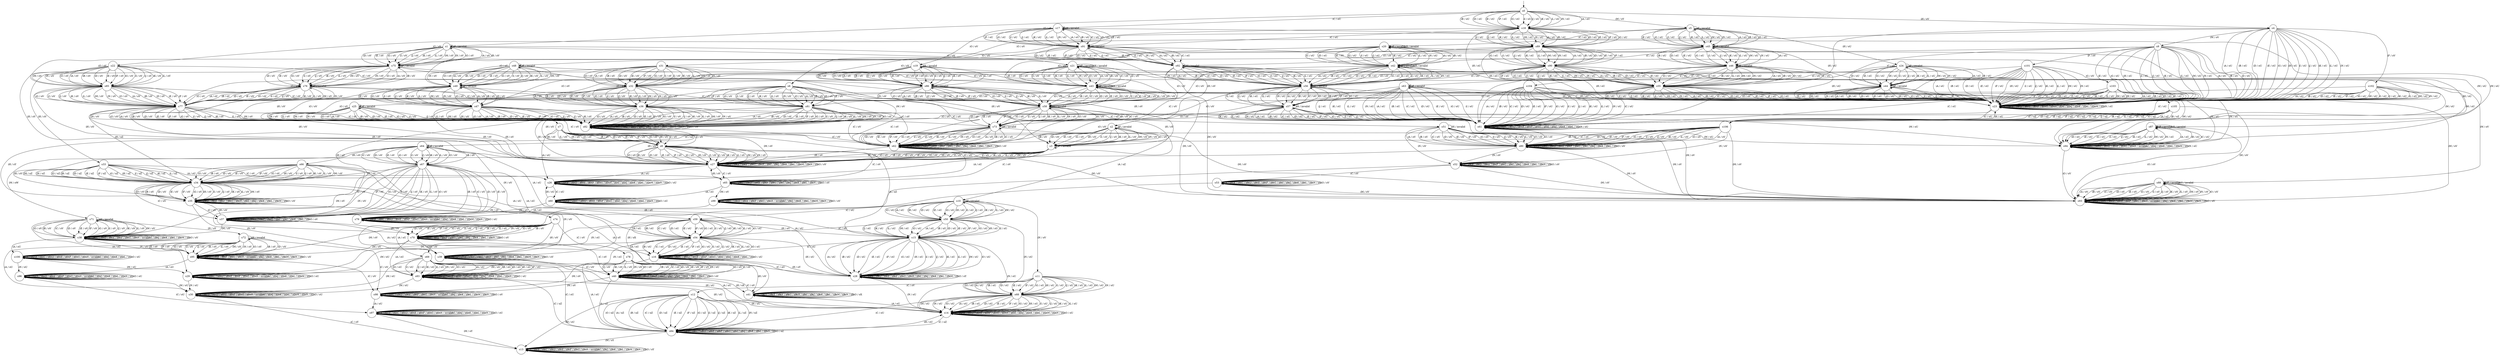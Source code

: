 digraph g {

	s0 [shape="circle" label="s0"];
	s1 [shape="circle" label="s1"];
	s2 [shape="circle" label="s2"];
	s3 [shape="circle" label="s3"];
	s4 [shape="circle" label="s4"];
	s5 [shape="circle" label="s5"];
	s6 [shape="circle" label="s6"];
	s7 [shape="circle" label="s7"];
	s8 [shape="circle" label="s8"];
	s9 [shape="circle" label="s9"];
	s10 [shape="circle" label="s10"];
	s11 [shape="circle" label="s11"];
	s12 [shape="circle" label="s12"];
	s13 [shape="circle" label="s13"];
	s14 [shape="circle" label="s14"];
	s15 [shape="circle" label="s15"];
	s16 [shape="circle" label="s16"];
	s17 [shape="circle" label="s17"];
	s18 [shape="circle" label="s18"];
	s19 [shape="circle" label="s19"];
	s20 [shape="circle" label="s20"];
	s21 [shape="circle" label="s21"];
	s22 [shape="circle" label="s22"];
	s23 [shape="circle" label="s23"];
	s24 [shape="circle" label="s24"];
	s25 [shape="circle" label="s25"];
	s26 [shape="circle" label="s26"];
	s27 [shape="circle" label="s27"];
	s28 [shape="circle" label="s28"];
	s29 [shape="circle" label="s29"];
	s30 [shape="circle" label="s30"];
	s31 [shape="circle" label="s31"];
	s32 [shape="circle" label="s32"];
	s33 [shape="circle" label="s33"];
	s34 [shape="circle" label="s34"];
	s35 [shape="circle" label="s35"];
	s36 [shape="circle" label="s36"];
	s37 [shape="circle" label="s37"];
	s38 [shape="circle" label="s38"];
	s39 [shape="circle" label="s39"];
	s40 [shape="circle" label="s40"];
	s41 [shape="circle" label="s41"];
	s42 [shape="circle" label="s42"];
	s43 [shape="circle" label="s43"];
	s44 [shape="circle" label="s44"];
	s45 [shape="circle" label="s45"];
	s46 [shape="circle" label="s46"];
	s47 [shape="circle" label="s47"];
	s48 [shape="circle" label="s48"];
	s49 [shape="circle" label="s49"];
	s50 [shape="circle" label="s50"];
	s51 [shape="circle" label="s51"];
	s52 [shape="circle" label="s52"];
	s53 [shape="circle" label="s53"];
	s54 [shape="circle" label="s54"];
	s55 [shape="circle" label="s55"];
	s56 [shape="circle" label="s56"];
	s57 [shape="circle" label="s57"];
	s58 [shape="circle" label="s58"];
	s59 [shape="circle" label="s59"];
	s60 [shape="circle" label="s60"];
	s61 [shape="circle" label="s61"];
	s62 [shape="circle" label="s62"];
	s63 [shape="circle" label="s63"];
	s64 [shape="circle" label="s64"];
	s65 [shape="circle" label="s65"];
	s66 [shape="circle" label="s66"];
	s67 [shape="circle" label="s67"];
	s68 [shape="circle" label="s68"];
	s69 [shape="circle" label="s69"];
	s70 [shape="circle" label="s70"];
	s71 [shape="circle" label="s71"];
	s72 [shape="circle" label="s72"];
	s73 [shape="circle" label="s73"];
	s74 [shape="circle" label="s74"];
	s75 [shape="circle" label="s75"];
	s76 [shape="circle" label="s76"];
	s77 [shape="circle" label="s77"];
	s78 [shape="circle" label="s78"];
	s79 [shape="circle" label="s79"];
	s80 [shape="circle" label="s80"];
	s81 [shape="circle" label="s81"];
	s82 [shape="circle" label="s82"];
	s83 [shape="circle" label="s83"];
	s84 [shape="circle" label="s84"];
	s85 [shape="circle" label="s85"];
	s86 [shape="circle" label="s86"];
	s87 [shape="circle" label="s87"];
	s88 [shape="circle" label="s88"];
	s89 [shape="circle" label="s89"];
	s90 [shape="circle" label="s90"];
	s91 [shape="circle" label="s91"];
	s92 [shape="circle" label="s92"];
	s93 [shape="circle" label="s93"];
	s94 [shape="circle" label="s94"];
	s95 [shape="circle" label="s95"];
	s96 [shape="circle" label="s96"];
	s97 [shape="circle" label="s97"];
	s98 [shape="circle" label="s98"];
	s99 [shape="circle" label="s99"];
	s100 [shape="circle" label="s100"];
	s101 [shape="circle" label="s101"];
	s102 [shape="circle" label="s102"];
	s103 [shape="circle" label="s103"];
	s104 [shape="circle" label="s104"];
	s105 [shape="circle" label="s105"];
	s106 [shape="circle" label="s106"];
	s0 -> s18 [label="iA / oU"];
	s0 -> s18 [label="iB / oU"];
	s0 -> s17 [label="iC / oU"];
	s0 -> s18 [label="iD / oU"];
	s0 -> s18 [label="iE / oU"];
	s0 -> s18 [label="iF / oU"];
	s0 -> s18 [label="iG / oU"];
	s0 -> s4 [label="iH / oV"];
	s0 -> s18 [label="iI / oU"];
	s0 -> s18 [label="iJ / oU"];
	s0 -> s18 [label="iK / oU"];
	s0 -> s18 [label="iL / oU"];
	s0 -> s5 [label="iM / oY"];
	s0 -> s18 [label="iN / oU"];
	s0 -> s1 [label="iO / oY"];
	s1 -> s75 [label="iA / oV"];
	s1 -> s75 [label="iB / oV"];
	s1 -> s21 [label="iC / oV"];
	s1 -> s75 [label="iD / oV"];
	s1 -> s75 [label="iE / oV"];
	s1 -> s1 [label="iF / invalid"];
	s1 -> s75 [label="iG / oV"];
	s1 -> s2 [label="iH / oV"];
	s1 -> s75 [label="iI / oV"];
	s1 -> s75 [label="iJ / oV"];
	s1 -> s75 [label="iK / oV"];
	s1 -> s75 [label="iL / oV"];
	s1 -> s75 [label="iM / oV"];
	s1 -> s75 [label="iN / oV"];
	s1 -> s75 [label="iO / oV"];
	s2 -> s10 [label="iA / oZ"];
	s2 -> s3 [label="iB / oV"];
	s2 -> s64 [label="iC / oZ"];
	s2 -> s3 [label="iD / oV"];
	s2 -> s3 [label="iE / oV"];
	s2 -> s2 [label="iF / invalid"];
	s2 -> s3 [label="iG / oV"];
	s2 -> s3 [label="iH / oV"];
	s2 -> s3 [label="iI / oV"];
	s2 -> s3 [label="iJ / oV"];
	s2 -> s3 [label="iK / oV"];
	s2 -> s3 [label="iL / oV"];
	s2 -> s3 [label="iM / oV"];
	s2 -> s3 [label="iN / oV"];
	s2 -> s3 [label="iO / oV"];
	s3 -> s26 [label="iA / oU"];
	s3 -> s27 [label="iB / oV"];
	s3 -> s65 [label="iC / oV"];
	s3 -> s27 [label="iD / oV"];
	s3 -> s27 [label="iE / oV"];
	s3 -> s3 [label="iF / invalid"];
	s3 -> s27 [label="iG / oV"];
	s3 -> s27 [label="iH / oV"];
	s3 -> s27 [label="iI / oV"];
	s3 -> s27 [label="iJ / oV"];
	s3 -> s27 [label="iK / oV"];
	s3 -> s27 [label="iL / oV"];
	s3 -> s27 [label="iM / oV"];
	s3 -> s27 [label="iN / oV"];
	s3 -> s27 [label="iO / oV"];
	s4 -> s23 [label="iA / oU"];
	s4 -> s23 [label="iB / oU"];
	s4 -> s61 [label="iC / oU"];
	s4 -> s23 [label="iD / oU"];
	s4 -> s23 [label="iE / oU"];
	s4 -> s102 [label="iF / oV"];
	s4 -> s23 [label="iG / oU"];
	s4 -> s23 [label="iH / oU"];
	s4 -> s23 [label="iI / oU"];
	s4 -> s23 [label="iJ / oU"];
	s4 -> s23 [label="iK / oU"];
	s4 -> s23 [label="iL / oU"];
	s4 -> s9 [label="iM / oV"];
	s4 -> s23 [label="iN / oU"];
	s4 -> s6 [label="iO / oV"];
	s5 -> s45 [label="iA / oU"];
	s5 -> s45 [label="iB / oU"];
	s5 -> s20 [label="iC / oU"];
	s5 -> s45 [label="iD / oU"];
	s5 -> s45 [label="iE / oU"];
	s5 -> s5 [label="iF / invalid"];
	s5 -> s45 [label="iG / oU"];
	s5 -> s24 [label="iH / oU"];
	s5 -> s45 [label="iI / oU"];
	s5 -> s45 [label="iJ / oU"];
	s5 -> s45 [label="iK / oU"];
	s5 -> s45 [label="iL / oU"];
	s5 -> s45 [label="iM / oU"];
	s5 -> s45 [label="iN / oU"];
	s5 -> s48 [label="iO / oV"];
	s6 -> s81 [label="iA / oV"];
	s6 -> s81 [label="iB / oV"];
	s6 -> s62 [label="iC / oV"];
	s6 -> s81 [label="iD / oV"];
	s6 -> s81 [label="iE / oV"];
	s6 -> s81 [label="iF / oV"];
	s6 -> s81 [label="iG / oV"];
	s6 -> s7 [label="iH / oV"];
	s6 -> s81 [label="iI / oV"];
	s6 -> s81 [label="iJ / oV"];
	s6 -> s81 [label="iK / oV"];
	s6 -> s81 [label="iL / oV"];
	s6 -> s82 [label="iM / oV"];
	s6 -> s81 [label="iN / oV"];
	s6 -> s81 [label="iO / oV"];
	s7 -> s26 [label="iA / oU"];
	s7 -> s8 [label="iB / oV"];
	s7 -> s65 [label="iC / oV"];
	s7 -> s8 [label="iD / oV"];
	s7 -> s8 [label="iE / oV"];
	s7 -> s8 [label="iF / oV"];
	s7 -> s8 [label="iG / oV"];
	s7 -> s8 [label="iH / oV"];
	s7 -> s8 [label="iI / oV"];
	s7 -> s8 [label="iJ / oV"];
	s7 -> s8 [label="iK / oV"];
	s7 -> s8 [label="iL / oV"];
	s7 -> s27 [label="iM / oV"];
	s7 -> s8 [label="iN / oV"];
	s7 -> s8 [label="iO / oV"];
	s8 -> s15 [label="iA / oZ"];
	s8 -> s27 [label="iB / oV"];
	s8 -> s65 [label="iC / oV"];
	s8 -> s27 [label="iD / oV"];
	s8 -> s27 [label="iE / oV"];
	s8 -> s27 [label="iF / oV"];
	s8 -> s27 [label="iG / oV"];
	s8 -> s27 [label="iH / oV"];
	s8 -> s27 [label="iI / oV"];
	s8 -> s27 [label="iJ / oV"];
	s8 -> s27 [label="iK / oV"];
	s8 -> s27 [label="iL / oV"];
	s8 -> s27 [label="iM / oV"];
	s8 -> s27 [label="iN / oV"];
	s8 -> s27 [label="iO / oV"];
	s9 -> s23 [label="iA / oU"];
	s9 -> s23 [label="iB / oU"];
	s9 -> s104 [label="iC / oV"];
	s9 -> s23 [label="iD / oU"];
	s9 -> s23 [label="iE / oU"];
	s9 -> s101 [label="iF / oV"];
	s9 -> s23 [label="iG / oU"];
	s9 -> s23 [label="iH / oU"];
	s9 -> s23 [label="iI / oU"];
	s9 -> s23 [label="iJ / oU"];
	s9 -> s23 [label="iK / oU"];
	s9 -> s23 [label="iL / oU"];
	s9 -> s23 [label="iM / oU"];
	s9 -> s23 [label="iN / oU"];
	s9 -> s31 [label="iO / oV"];
	s10 -> s50 [label="iA / oU"];
	s10 -> s50 [label="iB / oU"];
	s10 -> s59 [label="iC / oU"];
	s10 -> s50 [label="iD / oU"];
	s10 -> s50 [label="iE / oU"];
	s10 -> s10 [label="iF / invalid"];
	s10 -> s50 [label="iG / oU"];
	s10 -> s50 [label="iH / oU"];
	s10 -> s50 [label="iI / oU"];
	s10 -> s50 [label="iJ / oU"];
	s10 -> s50 [label="iK / oU"];
	s10 -> s50 [label="iL / oU"];
	s10 -> s50 [label="iM / oU"];
	s10 -> s11 [label="iN / oV"];
	s10 -> s50 [label="iO / oU"];
	s11 -> s68 [label="iA / oU"];
	s11 -> s68 [label="iB / oU"];
	s11 -> s12 [label="iC / oV"];
	s11 -> s68 [label="iD / oU"];
	s11 -> s68 [label="iE / oU"];
	s11 -> s68 [label="iF / oU"];
	s11 -> s68 [label="iG / oU"];
	s11 -> s68 [label="iH / oU"];
	s11 -> s68 [label="iI / oU"];
	s11 -> s68 [label="iJ / oU"];
	s11 -> s68 [label="iK / oU"];
	s11 -> s68 [label="iL / oU"];
	s11 -> s68 [label="iM / oU"];
	s11 -> s68 [label="iN / oU"];
	s11 -> s68 [label="iO / oU"];
	s12 -> s84 [label="iA / oZ"];
	s12 -> s84 [label="iB / oZ"];
	s12 -> s84 [label="iC / oZ"];
	s12 -> s84 [label="iD / oZ"];
	s12 -> s84 [label="iE / oZ"];
	s12 -> s84 [label="iF / oZ"];
	s12 -> s84 [label="iG / oZ"];
	s12 -> s14 [label="iH / oU"];
	s12 -> s84 [label="iI / oZ"];
	s12 -> s84 [label="iJ / oZ"];
	s12 -> s84 [label="iK / oZ"];
	s12 -> s84 [label="iL / oZ"];
	s12 -> s13 [label="iM / oU"];
	s12 -> s84 [label="iN / oZ"];
	s12 -> s84 [label="iO / oZ"];
	s13 -> s13 [label="iA / oY"];
	s13 -> s13 [label="iB / oY"];
	s13 -> s13 [label="iC / oY"];
	s13 -> s13 [label="iD / oY"];
	s13 -> s13 [label="iE / oY"];
	s13 -> s13 [label="iF / oY"];
	s13 -> s13 [label="iG / oY"];
	s13 -> s13 [label="iH / invalid"];
	s13 -> s13 [label="iI / oY"];
	s13 -> s13 [label="iJ / oY"];
	s13 -> s13 [label="iK / oY"];
	s13 -> s13 [label="iL / oY"];
	s13 -> s13 [label="iM / oY"];
	s13 -> s13 [label="iN / oY"];
	s13 -> s13 [label="iO / oY"];
	s14 -> s14 [label="iA / oU"];
	s14 -> s14 [label="iB / oU"];
	s14 -> s84 [label="iC / oZ"];
	s14 -> s14 [label="iD / oU"];
	s14 -> s14 [label="iE / oU"];
	s14 -> s14 [label="iF / oU"];
	s14 -> s14 [label="iG / oU"];
	s14 -> s14 [label="iH / oU"];
	s14 -> s14 [label="iI / oU"];
	s14 -> s14 [label="iJ / oU"];
	s14 -> s14 [label="iK / oU"];
	s14 -> s14 [label="iL / oU"];
	s14 -> s14 [label="iM / oU"];
	s14 -> s14 [label="iN / oU"];
	s14 -> s14 [label="iO / oU"];
	s15 -> s28 [label="iA / oU"];
	s15 -> s28 [label="iB / oU"];
	s15 -> s16 [label="iC / oU"];
	s15 -> s28 [label="iD / oU"];
	s15 -> s28 [label="iE / oU"];
	s15 -> s28 [label="iF / oU"];
	s15 -> s28 [label="iG / oU"];
	s15 -> s28 [label="iH / oU"];
	s15 -> s28 [label="iI / oU"];
	s15 -> s28 [label="iJ / oU"];
	s15 -> s28 [label="iK / oU"];
	s15 -> s28 [label="iL / oU"];
	s15 -> s28 [label="iM / oU"];
	s15 -> s14 [label="iN / oU"];
	s15 -> s28 [label="iO / oU"];
	s16 -> s16 [label="iA / oU"];
	s16 -> s16 [label="iB / oU"];
	s16 -> s16 [label="iC / oU"];
	s16 -> s16 [label="iD / oU"];
	s16 -> s16 [label="iE / oU"];
	s16 -> s16 [label="iF / oU"];
	s16 -> s16 [label="iG / oU"];
	s16 -> s28 [label="iH / oY"];
	s16 -> s16 [label="iI / oU"];
	s16 -> s16 [label="iJ / oU"];
	s16 -> s16 [label="iK / oU"];
	s16 -> s16 [label="iL / oU"];
	s16 -> s29 [label="iM / oU"];
	s16 -> s83 [label="iN / oU"];
	s16 -> s16 [label="iO / oU"];
	s17 -> s91 [label="iA / oU"];
	s17 -> s91 [label="iB / oU"];
	s17 -> s91 [label="iC / oU"];
	s17 -> s91 [label="iD / oU"];
	s17 -> s91 [label="iE / oU"];
	s17 -> s91 [label="iF / oU"];
	s17 -> s91 [label="iG / oU"];
	s17 -> s17 [label="iH / invalid"];
	s17 -> s91 [label="iI / oU"];
	s17 -> s91 [label="iJ / oU"];
	s17 -> s91 [label="iK / oU"];
	s17 -> s91 [label="iL / oU"];
	s17 -> s94 [label="iM / oU"];
	s17 -> s91 [label="iN / oU"];
	s17 -> s19 [label="iO / oV"];
	s18 -> s89 [label="iA / oU"];
	s18 -> s89 [label="iB / oU"];
	s18 -> s91 [label="iC / oU"];
	s18 -> s89 [label="iD / oU"];
	s18 -> s89 [label="iE / oU"];
	s18 -> s89 [label="iF / oU"];
	s18 -> s89 [label="iG / oU"];
	s18 -> s23 [label="iH / oU"];
	s18 -> s89 [label="iI / oU"];
	s18 -> s89 [label="iJ / oU"];
	s18 -> s89 [label="iK / oU"];
	s18 -> s89 [label="iL / oU"];
	s18 -> s89 [label="iM / oU"];
	s18 -> s89 [label="iN / oU"];
	s18 -> s22 [label="iO / oV"];
	s19 -> s86 [label="iA / oV"];
	s19 -> s86 [label="iB / oV"];
	s19 -> s86 [label="iC / oV"];
	s19 -> s86 [label="iD / oV"];
	s19 -> s86 [label="iE / oV"];
	s19 -> s86 [label="iF / oV"];
	s19 -> s86 [label="iG / oV"];
	s19 -> s19 [label="iH / invalid"];
	s19 -> s86 [label="iI / oV"];
	s19 -> s86 [label="iJ / oV"];
	s19 -> s86 [label="iK / oV"];
	s19 -> s86 [label="iL / oV"];
	s19 -> s93 [label="iM / oV"];
	s19 -> s86 [label="iN / oV"];
	s19 -> s86 [label="iO / oV"];
	s20 -> s42 [label="iA / oU"];
	s20 -> s42 [label="iB / oU"];
	s20 -> s42 [label="iC / oU"];
	s20 -> s42 [label="iD / oU"];
	s20 -> s42 [label="iE / oU"];
	s20 -> s20 [label="iF / invalid"];
	s20 -> s42 [label="iG / oU"];
	s20 -> s20 [label="iH / invalid"];
	s20 -> s42 [label="iI / oU"];
	s20 -> s42 [label="iJ / oU"];
	s20 -> s42 [label="iK / oU"];
	s20 -> s42 [label="iL / oU"];
	s20 -> s87 [label="iM / oU"];
	s20 -> s42 [label="iN / oU"];
	s20 -> s43 [label="iO / oV"];
	s21 -> s43 [label="iA / oV"];
	s21 -> s43 [label="iB / oV"];
	s21 -> s43 [label="iC / oV"];
	s21 -> s43 [label="iD / oV"];
	s21 -> s43 [label="iE / oV"];
	s21 -> s21 [label="iF / invalid"];
	s21 -> s43 [label="iG / oV"];
	s21 -> s21 [label="iH / invalid"];
	s21 -> s43 [label="iI / oV"];
	s21 -> s43 [label="iJ / oV"];
	s21 -> s43 [label="iK / oV"];
	s21 -> s43 [label="iL / oV"];
	s21 -> s88 [label="iM / oV"];
	s21 -> s43 [label="iN / oV"];
	s21 -> s43 [label="iO / oV"];
	s22 -> s85 [label="iA / oV"];
	s22 -> s85 [label="iB / oV"];
	s22 -> s86 [label="iC / oV"];
	s22 -> s85 [label="iD / oV"];
	s22 -> s85 [label="iE / oV"];
	s22 -> s85 [label="iF / oV"];
	s22 -> s85 [label="iG / oV"];
	s22 -> s27 [label="iH / oV"];
	s22 -> s85 [label="iI / oV"];
	s22 -> s85 [label="iJ / oV"];
	s22 -> s85 [label="iK / oV"];
	s22 -> s85 [label="iL / oV"];
	s22 -> s85 [label="iM / oV"];
	s22 -> s85 [label="iN / oV"];
	s22 -> s85 [label="iO / oV"];
	s23 -> s23 [label="iA / oU"];
	s23 -> s23 [label="iB / oU"];
	s23 -> s61 [label="iC / oU"];
	s23 -> s23 [label="iD / oU"];
	s23 -> s23 [label="iE / oU"];
	s23 -> s23 [label="iF / oU"];
	s23 -> s23 [label="iG / oU"];
	s23 -> s23 [label="iH / oU"];
	s23 -> s23 [label="iI / oU"];
	s23 -> s23 [label="iJ / oU"];
	s23 -> s23 [label="iK / oU"];
	s23 -> s23 [label="iL / oU"];
	s23 -> s23 [label="iM / oU"];
	s23 -> s23 [label="iN / oU"];
	s23 -> s82 [label="iO / oV"];
	s24 -> s44 [label="iA / oU"];
	s24 -> s44 [label="iB / oU"];
	s24 -> s63 [label="iC / oU"];
	s24 -> s44 [label="iD / oU"];
	s24 -> s44 [label="iE / oU"];
	s24 -> s24 [label="iF / invalid"];
	s24 -> s44 [label="iG / oU"];
	s24 -> s44 [label="iH / oU"];
	s24 -> s44 [label="iI / oU"];
	s24 -> s44 [label="iJ / oU"];
	s24 -> s44 [label="iK / oU"];
	s24 -> s44 [label="iL / oU"];
	s24 -> s44 [label="iM / oU"];
	s24 -> s44 [label="iN / oU"];
	s24 -> s25 [label="iO / oV"];
	s25 -> s82 [label="iA / oV"];
	s25 -> s82 [label="iB / oV"];
	s25 -> s62 [label="iC / oV"];
	s25 -> s82 [label="iD / oV"];
	s25 -> s82 [label="iE / oV"];
	s25 -> s25 [label="iF / invalid"];
	s25 -> s82 [label="iG / oV"];
	s25 -> s27 [label="iH / oV"];
	s25 -> s82 [label="iI / oV"];
	s25 -> s82 [label="iJ / oV"];
	s25 -> s82 [label="iK / oV"];
	s25 -> s82 [label="iL / oV"];
	s25 -> s82 [label="iM / oV"];
	s25 -> s82 [label="iN / oV"];
	s25 -> s82 [label="iO / oV"];
	s26 -> s26 [label="iA / oU"];
	s26 -> s26 [label="iB / oU"];
	s26 -> s60 [label="iC / oU"];
	s26 -> s26 [label="iD / oU"];
	s26 -> s26 [label="iE / oU"];
	s26 -> s26 [label="iF / oU"];
	s26 -> s26 [label="iG / oU"];
	s26 -> s26 [label="iH / oU"];
	s26 -> s26 [label="iI / oU"];
	s26 -> s26 [label="iJ / oU"];
	s26 -> s26 [label="iK / oU"];
	s26 -> s26 [label="iL / oU"];
	s26 -> s26 [label="iM / oU"];
	s26 -> s26 [label="iN / oU"];
	s26 -> s26 [label="iO / oU"];
	s27 -> s26 [label="iA / oU"];
	s27 -> s27 [label="iB / oV"];
	s27 -> s65 [label="iC / oV"];
	s27 -> s27 [label="iD / oV"];
	s27 -> s27 [label="iE / oV"];
	s27 -> s27 [label="iF / oV"];
	s27 -> s27 [label="iG / oV"];
	s27 -> s27 [label="iH / oV"];
	s27 -> s27 [label="iI / oV"];
	s27 -> s27 [label="iJ / oV"];
	s27 -> s27 [label="iK / oV"];
	s27 -> s27 [label="iL / oV"];
	s27 -> s27 [label="iM / oV"];
	s27 -> s27 [label="iN / oV"];
	s27 -> s27 [label="iO / oV"];
	s28 -> s28 [label="iA / oY"];
	s28 -> s28 [label="iB / oY"];
	s28 -> s16 [label="iC / oU"];
	s28 -> s28 [label="iD / oY"];
	s28 -> s28 [label="iE / oY"];
	s28 -> s28 [label="iF / oY"];
	s28 -> s28 [label="iG / oY"];
	s28 -> s28 [label="iH / oY"];
	s28 -> s28 [label="iI / oY"];
	s28 -> s28 [label="iJ / oY"];
	s28 -> s28 [label="iK / oY"];
	s28 -> s28 [label="iL / oY"];
	s28 -> s28 [label="iM / oY"];
	s28 -> s14 [label="iN / oU"];
	s28 -> s28 [label="iO / oY"];
	s29 -> s29 [label="iA / oU"];
	s29 -> s29 [label="iB / oU"];
	s29 -> s29 [label="iC / oU"];
	s29 -> s29 [label="iD / oU"];
	s29 -> s29 [label="iE / oU"];
	s29 -> s29 [label="iF / oU"];
	s29 -> s29 [label="iG / oU"];
	s29 -> s29 [label="iH / invalid"];
	s29 -> s29 [label="iI / oU"];
	s29 -> s29 [label="iJ / oU"];
	s29 -> s29 [label="iK / oU"];
	s29 -> s29 [label="iL / oU"];
	s29 -> s29 [label="iM / oU"];
	s29 -> s30 [label="iN / oU"];
	s29 -> s29 [label="iO / oU"];
	s30 -> s30 [label="iA / oU"];
	s30 -> s30 [label="iB / oU"];
	s30 -> s13 [label="iC / oY"];
	s30 -> s30 [label="iD / oU"];
	s30 -> s30 [label="iE / oU"];
	s30 -> s30 [label="iF / oU"];
	s30 -> s30 [label="iG / oU"];
	s30 -> s30 [label="iH / invalid"];
	s30 -> s30 [label="iI / oU"];
	s30 -> s30 [label="iJ / oU"];
	s30 -> s30 [label="iK / oU"];
	s30 -> s30 [label="iL / oU"];
	s30 -> s30 [label="iM / oU"];
	s30 -> s30 [label="iN / oU"];
	s30 -> s30 [label="iO / oU"];
	s31 -> s32 [label="iA / oV"];
	s31 -> s32 [label="iB / oV"];
	s31 -> s62 [label="iC / oV"];
	s31 -> s32 [label="iD / oV"];
	s31 -> s32 [label="iE / oV"];
	s31 -> s32 [label="iF / oV"];
	s31 -> s32 [label="iG / oV"];
	s31 -> s33 [label="iH / oV"];
	s31 -> s32 [label="iI / oV"];
	s31 -> s32 [label="iJ / oV"];
	s31 -> s32 [label="iK / oV"];
	s31 -> s32 [label="iL / oV"];
	s31 -> s32 [label="iM / oV"];
	s31 -> s32 [label="iN / oV"];
	s31 -> s32 [label="iO / oV"];
	s32 -> s36 [label="iA / oV"];
	s32 -> s36 [label="iB / oV"];
	s32 -> s62 [label="iC / oV"];
	s32 -> s36 [label="iD / oV"];
	s32 -> s36 [label="iE / oV"];
	s32 -> s36 [label="iF / oV"];
	s32 -> s36 [label="iG / oV"];
	s32 -> s34 [label="iH / oZ"];
	s32 -> s36 [label="iI / oV"];
	s32 -> s36 [label="iJ / oV"];
	s32 -> s36 [label="iK / oV"];
	s32 -> s36 [label="iL / oV"];
	s32 -> s36 [label="iM / oV"];
	s32 -> s36 [label="iN / oV"];
	s32 -> s36 [label="iO / oV"];
	s33 -> s26 [label="iA / oU"];
	s33 -> s34 [label="iB / oZ"];
	s33 -> s65 [label="iC / oV"];
	s33 -> s34 [label="iD / oZ"];
	s33 -> s34 [label="iE / oZ"];
	s33 -> s34 [label="iF / oZ"];
	s33 -> s34 [label="iG / oZ"];
	s33 -> s34 [label="iH / oZ"];
	s33 -> s34 [label="iI / oZ"];
	s33 -> s34 [label="iJ / oZ"];
	s33 -> s34 [label="iK / oZ"];
	s33 -> s34 [label="iL / oZ"];
	s33 -> s34 [label="iM / oZ"];
	s33 -> s34 [label="iN / oZ"];
	s33 -> s34 [label="iO / oZ"];
	s34 -> s28 [label="iA / oU"];
	s34 -> s35 [label="iB / oV"];
	s34 -> s37 [label="iC / oV"];
	s34 -> s35 [label="iD / oV"];
	s34 -> s35 [label="iE / oV"];
	s34 -> s35 [label="iF / oV"];
	s34 -> s35 [label="iG / oV"];
	s34 -> s35 [label="iH / oV"];
	s34 -> s35 [label="iI / oV"];
	s34 -> s35 [label="iJ / oV"];
	s34 -> s35 [label="iK / oV"];
	s34 -> s35 [label="iL / oV"];
	s34 -> s35 [label="iM / oV"];
	s34 -> s39 [label="iN / oV"];
	s34 -> s35 [label="iO / oV"];
	s35 -> s28 [label="iA / oY"];
	s35 -> s35 [label="iB / oV"];
	s35 -> s37 [label="iC / oV"];
	s35 -> s35 [label="iD / oV"];
	s35 -> s35 [label="iE / oV"];
	s35 -> s35 [label="iF / oV"];
	s35 -> s35 [label="iG / oV"];
	s35 -> s35 [label="iH / oV"];
	s35 -> s35 [label="iI / oV"];
	s35 -> s35 [label="iJ / oV"];
	s35 -> s35 [label="iK / oV"];
	s35 -> s35 [label="iL / oV"];
	s35 -> s35 [label="iM / oV"];
	s35 -> s39 [label="iN / oV"];
	s35 -> s35 [label="iO / oV"];
	s36 -> s82 [label="iA / oV"];
	s36 -> s82 [label="iB / oV"];
	s36 -> s62 [label="iC / oV"];
	s36 -> s82 [label="iD / oV"];
	s36 -> s82 [label="iE / oV"];
	s36 -> s82 [label="iF / oV"];
	s36 -> s82 [label="iG / oV"];
	s36 -> s35 [label="iH / oZ"];
	s36 -> s82 [label="iI / oV"];
	s36 -> s82 [label="iJ / oV"];
	s36 -> s82 [label="iK / oV"];
	s36 -> s82 [label="iL / oV"];
	s36 -> s82 [label="iM / oV"];
	s36 -> s82 [label="iN / oV"];
	s36 -> s82 [label="iO / oV"];
	s37 -> s16 [label="iA / oU"];
	s37 -> s37 [label="iB / oV"];
	s37 -> s37 [label="iC / oV"];
	s37 -> s37 [label="iD / oV"];
	s37 -> s37 [label="iE / oV"];
	s37 -> s37 [label="iF / oV"];
	s37 -> s37 [label="iG / oV"];
	s37 -> s35 [label="iH / oV"];
	s37 -> s37 [label="iI / oV"];
	s37 -> s37 [label="iJ / oV"];
	s37 -> s37 [label="iK / oV"];
	s37 -> s37 [label="iL / oV"];
	s37 -> s38 [label="iM / oV"];
	s37 -> s70 [label="iN / oV"];
	s37 -> s37 [label="iO / oV"];
	s38 -> s100 [label="iA / oU"];
	s38 -> s38 [label="iB / oV"];
	s38 -> s38 [label="iC / oV"];
	s38 -> s38 [label="iD / oV"];
	s38 -> s38 [label="iE / oV"];
	s38 -> s38 [label="iF / oV"];
	s38 -> s38 [label="iG / oV"];
	s38 -> s38 [label="iH / invalid"];
	s38 -> s38 [label="iI / oV"];
	s38 -> s38 [label="iJ / oV"];
	s38 -> s38 [label="iK / oV"];
	s38 -> s38 [label="iL / oV"];
	s38 -> s38 [label="iM / oV"];
	s38 -> s95 [label="iN / oV"];
	s38 -> s38 [label="iO / oV"];
	s39 -> s14 [label="iA / oU"];
	s39 -> s39 [label="iB / oV"];
	s39 -> s40 [label="iC / oV"];
	s39 -> s39 [label="iD / oV"];
	s39 -> s39 [label="iE / oV"];
	s39 -> s39 [label="iF / oV"];
	s39 -> s39 [label="iG / oV"];
	s39 -> s39 [label="iH / oV"];
	s39 -> s39 [label="iI / oV"];
	s39 -> s39 [label="iJ / oV"];
	s39 -> s39 [label="iK / oV"];
	s39 -> s39 [label="iL / oV"];
	s39 -> s39 [label="iM / oV"];
	s39 -> s39 [label="iN / oV"];
	s39 -> s39 [label="iO / oV"];
	s40 -> s84 [label="iA / oZ"];
	s40 -> s40 [label="iB / oV"];
	s40 -> s40 [label="iC / oV"];
	s40 -> s40 [label="iD / oV"];
	s40 -> s40 [label="iE / oV"];
	s40 -> s40 [label="iF / oV"];
	s40 -> s40 [label="iG / oV"];
	s40 -> s41 [label="iH / oX"];
	s40 -> s40 [label="iI / oV"];
	s40 -> s40 [label="iJ / oV"];
	s40 -> s40 [label="iK / oV"];
	s40 -> s40 [label="iL / oV"];
	s40 -> s98 [label="iM / oV"];
	s40 -> s40 [label="iN / oV"];
	s40 -> s40 [label="iO / oV"];
	s41 -> s14 [label="iA / oU"];
	s41 -> s41 [label="iB / oX"];
	s41 -> s40 [label="iC / oV"];
	s41 -> s41 [label="iD / oX"];
	s41 -> s41 [label="iE / oX"];
	s41 -> s41 [label="iF / oX"];
	s41 -> s41 [label="iG / oX"];
	s41 -> s41 [label="iH / oX"];
	s41 -> s41 [label="iI / oX"];
	s41 -> s41 [label="iJ / oX"];
	s41 -> s41 [label="iK / oX"];
	s41 -> s41 [label="iL / oX"];
	s41 -> s41 [label="iM / oX"];
	s41 -> s41 [label="iN / oX"];
	s41 -> s41 [label="iO / oX"];
	s42 -> s56 [label="iA / oU"];
	s42 -> s56 [label="iB / oU"];
	s42 -> s56 [label="iC / oU"];
	s42 -> s56 [label="iD / oU"];
	s42 -> s56 [label="iE / oU"];
	s42 -> s42 [label="iF / invalid"];
	s42 -> s56 [label="iG / oU"];
	s42 -> s42 [label="iH / invalid"];
	s42 -> s56 [label="iI / oU"];
	s42 -> s56 [label="iJ / oU"];
	s42 -> s56 [label="iK / oU"];
	s42 -> s56 [label="iL / oU"];
	s42 -> s94 [label="iM / oU"];
	s42 -> s56 [label="iN / oU"];
	s42 -> s58 [label="iO / oV"];
	s43 -> s58 [label="iA / oV"];
	s43 -> s58 [label="iB / oV"];
	s43 -> s58 [label="iC / oV"];
	s43 -> s58 [label="iD / oV"];
	s43 -> s58 [label="iE / oV"];
	s43 -> s43 [label="iF / invalid"];
	s43 -> s58 [label="iG / oV"];
	s43 -> s43 [label="iH / invalid"];
	s43 -> s58 [label="iI / oV"];
	s43 -> s58 [label="iJ / oV"];
	s43 -> s58 [label="iK / oV"];
	s43 -> s58 [label="iL / oV"];
	s43 -> s93 [label="iM / oV"];
	s43 -> s58 [label="iN / oV"];
	s43 -> s58 [label="iO / oV"];
	s44 -> s23 [label="iA / oU"];
	s44 -> s23 [label="iB / oU"];
	s44 -> s61 [label="iC / oU"];
	s44 -> s23 [label="iD / oU"];
	s44 -> s23 [label="iE / oU"];
	s44 -> s44 [label="iF / invalid"];
	s44 -> s23 [label="iG / oU"];
	s44 -> s23 [label="iH / oU"];
	s44 -> s23 [label="iI / oU"];
	s44 -> s23 [label="iJ / oU"];
	s44 -> s23 [label="iK / oU"];
	s44 -> s23 [label="iL / oU"];
	s44 -> s23 [label="iM / oU"];
	s44 -> s23 [label="iN / oU"];
	s44 -> s82 [label="iO / oV"];
	s45 -> s46 [label="iA / oU"];
	s45 -> s46 [label="iB / oU"];
	s45 -> s42 [label="iC / oU"];
	s45 -> s46 [label="iD / oU"];
	s45 -> s46 [label="iE / oU"];
	s45 -> s45 [label="iF / invalid"];
	s45 -> s46 [label="iG / oU"];
	s45 -> s44 [label="iH / oU"];
	s45 -> s46 [label="iI / oU"];
	s45 -> s46 [label="iJ / oU"];
	s45 -> s46 [label="iK / oU"];
	s45 -> s46 [label="iL / oU"];
	s45 -> s46 [label="iM / oU"];
	s45 -> s46 [label="iN / oU"];
	s45 -> s49 [label="iO / oV"];
	s46 -> s55 [label="iA / oU"];
	s46 -> s55 [label="iB / oU"];
	s46 -> s56 [label="iC / oU"];
	s46 -> s55 [label="iD / oU"];
	s46 -> s55 [label="iE / oU"];
	s46 -> s46 [label="iF / invalid"];
	s46 -> s55 [label="iG / oU"];
	s46 -> s23 [label="iH / oU"];
	s46 -> s55 [label="iI / oU"];
	s46 -> s55 [label="iJ / oU"];
	s46 -> s55 [label="iK / oU"];
	s46 -> s55 [label="iL / oU"];
	s46 -> s55 [label="iM / oU"];
	s46 -> s55 [label="iN / oU"];
	s46 -> s47 [label="iO / oV"];
	s47 -> s82 [label="iA / oV"];
	s47 -> s82 [label="iB / oV"];
	s47 -> s51 [label="iC / oZ"];
	s47 -> s82 [label="iD / oV"];
	s47 -> s82 [label="iE / oV"];
	s47 -> s82 [label="iF / oV"];
	s47 -> s82 [label="iG / oV"];
	s47 -> s27 [label="iH / oV"];
	s47 -> s82 [label="iI / oV"];
	s47 -> s82 [label="iJ / oV"];
	s47 -> s82 [label="iK / oV"];
	s47 -> s82 [label="iL / oV"];
	s47 -> s82 [label="iM / oV"];
	s47 -> s82 [label="iN / oV"];
	s47 -> s82 [label="iO / oV"];
	s48 -> s49 [label="iA / oV"];
	s48 -> s49 [label="iB / oV"];
	s48 -> s43 [label="iC / oV"];
	s48 -> s49 [label="iD / oV"];
	s48 -> s49 [label="iE / oV"];
	s48 -> s48 [label="iF / invalid"];
	s48 -> s49 [label="iG / oV"];
	s48 -> s3 [label="iH / oV"];
	s48 -> s49 [label="iI / oV"];
	s48 -> s49 [label="iJ / oV"];
	s48 -> s49 [label="iK / oV"];
	s48 -> s49 [label="iL / oV"];
	s48 -> s49 [label="iM / oV"];
	s48 -> s49 [label="iN / oV"];
	s48 -> s49 [label="iO / oV"];
	s49 -> s47 [label="iA / oV"];
	s49 -> s47 [label="iB / oV"];
	s49 -> s58 [label="iC / oV"];
	s49 -> s47 [label="iD / oV"];
	s49 -> s47 [label="iE / oV"];
	s49 -> s49 [label="iF / invalid"];
	s49 -> s47 [label="iG / oV"];
	s49 -> s27 [label="iH / oV"];
	s49 -> s47 [label="iI / oV"];
	s49 -> s47 [label="iJ / oV"];
	s49 -> s47 [label="iK / oV"];
	s49 -> s47 [label="iL / oV"];
	s49 -> s47 [label="iM / oV"];
	s49 -> s47 [label="iN / oV"];
	s49 -> s47 [label="iO / oV"];
	s50 -> s15 [label="iA / oU"];
	s50 -> s15 [label="iB / oU"];
	s50 -> s54 [label="iC / oU"];
	s50 -> s15 [label="iD / oU"];
	s50 -> s15 [label="iE / oU"];
	s50 -> s15 [label="iF / oU"];
	s50 -> s15 [label="iG / oU"];
	s50 -> s15 [label="iH / oU"];
	s50 -> s15 [label="iI / oU"];
	s50 -> s15 [label="iJ / oU"];
	s50 -> s15 [label="iK / oU"];
	s50 -> s15 [label="iL / oU"];
	s50 -> s15 [label="iM / oU"];
	s50 -> s68 [label="iN / oU"];
	s50 -> s15 [label="iO / oU"];
	s51 -> s80 [label="iA / oV"];
	s51 -> s80 [label="iB / oV"];
	s51 -> s80 [label="iC / oV"];
	s51 -> s80 [label="iD / oV"];
	s51 -> s80 [label="iE / oV"];
	s51 -> s80 [label="iF / oV"];
	s51 -> s80 [label="iG / oV"];
	s51 -> s51 [label="iH / invalid"];
	s51 -> s80 [label="iI / oV"];
	s51 -> s80 [label="iJ / oV"];
	s51 -> s80 [label="iK / oV"];
	s51 -> s80 [label="iL / oV"];
	s51 -> s93 [label="iM / oV"];
	s51 -> s52 [label="iN / oV"];
	s51 -> s80 [label="iO / oV"];
	s52 -> s52 [label="iA / oV"];
	s52 -> s52 [label="iB / oV"];
	s52 -> s53 [label="iC / oV"];
	s52 -> s52 [label="iD / oV"];
	s52 -> s52 [label="iE / oV"];
	s52 -> s52 [label="iF / oV"];
	s52 -> s52 [label="iG / oV"];
	s52 -> s39 [label="iH / oV"];
	s52 -> s52 [label="iI / oV"];
	s52 -> s52 [label="iJ / oV"];
	s52 -> s52 [label="iK / oV"];
	s52 -> s52 [label="iL / oV"];
	s52 -> s93 [label="iM / oV"];
	s52 -> s52 [label="iN / oV"];
	s52 -> s52 [label="iO / oV"];
	s53 -> s53 [label="iA / oV"];
	s53 -> s53 [label="iB / oV"];
	s53 -> s53 [label="iC / oV"];
	s53 -> s53 [label="iD / oV"];
	s53 -> s53 [label="iE / oV"];
	s53 -> s53 [label="iF / oV"];
	s53 -> s53 [label="iG / oV"];
	s53 -> s41 [label="iH / oX"];
	s53 -> s53 [label="iI / oV"];
	s53 -> s53 [label="iJ / oV"];
	s53 -> s53 [label="iK / oV"];
	s53 -> s53 [label="iL / oV"];
	s53 -> s93 [label="iM / oV"];
	s53 -> s53 [label="iN / oV"];
	s53 -> s53 [label="iO / oV"];
	s54 -> s16 [label="iA / oU"];
	s54 -> s16 [label="iB / oU"];
	s54 -> s16 [label="iC / oU"];
	s54 -> s16 [label="iD / oU"];
	s54 -> s16 [label="iE / oU"];
	s54 -> s16 [label="iF / oU"];
	s54 -> s16 [label="iG / oU"];
	s54 -> s28 [label="iH / oU"];
	s54 -> s16 [label="iI / oU"];
	s54 -> s16 [label="iJ / oU"];
	s54 -> s16 [label="iK / oU"];
	s54 -> s16 [label="iL / oU"];
	s54 -> s29 [label="iM / oU"];
	s54 -> s83 [label="iN / oU"];
	s54 -> s16 [label="iO / oU"];
	s55 -> s23 [label="iA / oU"];
	s55 -> s23 [label="iB / oU"];
	s55 -> s57 [label="iC / oU"];
	s55 -> s23 [label="iD / oU"];
	s55 -> s23 [label="iE / oU"];
	s55 -> s23 [label="iF / oU"];
	s55 -> s23 [label="iG / oU"];
	s55 -> s23 [label="iH / oU"];
	s55 -> s23 [label="iI / oU"];
	s55 -> s23 [label="iJ / oU"];
	s55 -> s23 [label="iK / oU"];
	s55 -> s23 [label="iL / oU"];
	s55 -> s23 [label="iM / oU"];
	s55 -> s23 [label="iN / oU"];
	s55 -> s82 [label="iO / oV"];
	s56 -> s57 [label="iA / oU"];
	s56 -> s57 [label="iB / oU"];
	s56 -> s57 [label="iC / oU"];
	s56 -> s57 [label="iD / oU"];
	s56 -> s57 [label="iE / oU"];
	s56 -> s57 [label="iF / oU"];
	s56 -> s57 [label="iG / oU"];
	s56 -> s56 [label="iH / invalid"];
	s56 -> s57 [label="iI / oU"];
	s56 -> s57 [label="iJ / oU"];
	s56 -> s57 [label="iK / oU"];
	s56 -> s57 [label="iL / oU"];
	s56 -> s94 [label="iM / oU"];
	s56 -> s57 [label="iN / oU"];
	s56 -> s73 [label="iO / oV"];
	s57 -> s61 [label="iA / oU"];
	s57 -> s61 [label="iB / oU"];
	s57 -> s61 [label="iC / oU"];
	s57 -> s61 [label="iD / oU"];
	s57 -> s61 [label="iE / oU"];
	s57 -> s61 [label="iF / oU"];
	s57 -> s61 [label="iG / oU"];
	s57 -> s57 [label="iH / invalid"];
	s57 -> s61 [label="iI / oU"];
	s57 -> s61 [label="iJ / oU"];
	s57 -> s61 [label="iK / oU"];
	s57 -> s61 [label="iL / oU"];
	s57 -> s94 [label="iM / oU"];
	s57 -> s61 [label="iN / oU"];
	s57 -> s62 [label="iO / oV"];
	s58 -> s73 [label="iA / oV"];
	s58 -> s73 [label="iB / oV"];
	s58 -> s73 [label="iC / oV"];
	s58 -> s73 [label="iD / oV"];
	s58 -> s73 [label="iE / oV"];
	s58 -> s73 [label="iF / oV"];
	s58 -> s73 [label="iG / oV"];
	s58 -> s58 [label="iH / invalid"];
	s58 -> s73 [label="iI / oV"];
	s58 -> s73 [label="iJ / oV"];
	s58 -> s73 [label="iK / oV"];
	s58 -> s73 [label="iL / oV"];
	s58 -> s93 [label="iM / oV"];
	s58 -> s73 [label="iN / oV"];
	s58 -> s73 [label="iO / oV"];
	s59 -> s54 [label="iA / oU"];
	s59 -> s54 [label="iB / oU"];
	s59 -> s54 [label="iC / oU"];
	s59 -> s54 [label="iD / oU"];
	s59 -> s54 [label="iE / oU"];
	s59 -> s54 [label="iF / oU"];
	s59 -> s54 [label="iG / oU"];
	s59 -> s15 [label="iH / oU"];
	s59 -> s54 [label="iI / oU"];
	s59 -> s54 [label="iJ / oU"];
	s59 -> s54 [label="iK / oU"];
	s59 -> s54 [label="iL / oU"];
	s59 -> s29 [label="iM / oU"];
	s59 -> s69 [label="iN / oU"];
	s59 -> s54 [label="iO / oU"];
	s60 -> s60 [label="iA / oU"];
	s60 -> s60 [label="iB / oU"];
	s60 -> s60 [label="iC / oU"];
	s60 -> s60 [label="iD / oU"];
	s60 -> s60 [label="iE / oU"];
	s60 -> s60 [label="iF / oU"];
	s60 -> s60 [label="iG / oU"];
	s60 -> s26 [label="iH / oU"];
	s60 -> s60 [label="iI / oU"];
	s60 -> s60 [label="iJ / oU"];
	s60 -> s60 [label="iK / oU"];
	s60 -> s60 [label="iL / oU"];
	s60 -> s79 [label="iM / oU"];
	s60 -> s60 [label="iN / oU"];
	s60 -> s60 [label="iO / oU"];
	s61 -> s61 [label="iA / oU"];
	s61 -> s61 [label="iB / oU"];
	s61 -> s61 [label="iC / oU"];
	s61 -> s61 [label="iD / oU"];
	s61 -> s61 [label="iE / oU"];
	s61 -> s61 [label="iF / oU"];
	s61 -> s61 [label="iG / oU"];
	s61 -> s23 [label="iH / oU"];
	s61 -> s61 [label="iI / oU"];
	s61 -> s61 [label="iJ / oU"];
	s61 -> s61 [label="iK / oU"];
	s61 -> s61 [label="iL / oU"];
	s61 -> s94 [label="iM / oU"];
	s61 -> s61 [label="iN / oU"];
	s61 -> s62 [label="iO / oV"];
	s62 -> s62 [label="iA / oV"];
	s62 -> s62 [label="iB / oV"];
	s62 -> s62 [label="iC / oV"];
	s62 -> s62 [label="iD / oV"];
	s62 -> s62 [label="iE / oV"];
	s62 -> s62 [label="iF / oV"];
	s62 -> s62 [label="iG / oV"];
	s62 -> s27 [label="iH / oV"];
	s62 -> s62 [label="iI / oV"];
	s62 -> s62 [label="iJ / oV"];
	s62 -> s62 [label="iK / oV"];
	s62 -> s62 [label="iL / oV"];
	s62 -> s93 [label="iM / oV"];
	s62 -> s62 [label="iN / oV"];
	s62 -> s62 [label="iO / oV"];
	s63 -> s61 [label="iA / oU"];
	s63 -> s61 [label="iB / oU"];
	s63 -> s61 [label="iC / oU"];
	s63 -> s61 [label="iD / oU"];
	s63 -> s61 [label="iE / oU"];
	s63 -> s63 [label="iF / invalid"];
	s63 -> s61 [label="iG / oU"];
	s63 -> s23 [label="iH / oU"];
	s63 -> s61 [label="iI / oU"];
	s63 -> s61 [label="iJ / oU"];
	s63 -> s61 [label="iK / oU"];
	s63 -> s61 [label="iL / oU"];
	s63 -> s94 [label="iM / oU"];
	s63 -> s61 [label="iN / oU"];
	s63 -> s62 [label="iO / oV"];
	s64 -> s59 [label="iA / oU"];
	s64 -> s67 [label="iB / oV"];
	s64 -> s67 [label="iC / oV"];
	s64 -> s67 [label="iD / oV"];
	s64 -> s67 [label="iE / oV"];
	s64 -> s64 [label="iF / invalid"];
	s64 -> s67 [label="iG / oV"];
	s64 -> s66 [label="iH / oV"];
	s64 -> s67 [label="iI / oV"];
	s64 -> s67 [label="iJ / oV"];
	s64 -> s67 [label="iK / oV"];
	s64 -> s67 [label="iL / oV"];
	s64 -> s71 [label="iM / oW"];
	s64 -> s74 [label="iN / oV"];
	s64 -> s67 [label="iO / oV"];
	s65 -> s60 [label="iA / oU"];
	s65 -> s65 [label="iB / oV"];
	s65 -> s65 [label="iC / oV"];
	s65 -> s65 [label="iD / oV"];
	s65 -> s65 [label="iE / oV"];
	s65 -> s65 [label="iF / oV"];
	s65 -> s65 [label="iG / oV"];
	s65 -> s27 [label="iH / oV"];
	s65 -> s65 [label="iI / oV"];
	s65 -> s65 [label="iJ / oV"];
	s65 -> s65 [label="iK / oV"];
	s65 -> s65 [label="iL / oV"];
	s65 -> s99 [label="iM / oV"];
	s65 -> s65 [label="iN / oV"];
	s65 -> s65 [label="iO / oV"];
	s66 -> s15 [label="iA / oU"];
	s66 -> s34 [label="iB / oV"];
	s66 -> s37 [label="iC / oV"];
	s66 -> s34 [label="iD / oV"];
	s66 -> s34 [label="iE / oV"];
	s66 -> s34 [label="iF / oV"];
	s66 -> s34 [label="iG / oV"];
	s66 -> s34 [label="iH / oV"];
	s66 -> s34 [label="iI / oV"];
	s66 -> s34 [label="iJ / oV"];
	s66 -> s34 [label="iK / oV"];
	s66 -> s34 [label="iL / oV"];
	s66 -> s34 [label="iM / oV"];
	s66 -> s39 [label="iN / oV"];
	s66 -> s34 [label="iO / oV"];
	s67 -> s54 [label="iA / oU"];
	s67 -> s37 [label="iB / oV"];
	s67 -> s37 [label="iC / oV"];
	s67 -> s37 [label="iD / oV"];
	s67 -> s37 [label="iE / oV"];
	s67 -> s37 [label="iF / oV"];
	s67 -> s37 [label="iG / oV"];
	s67 -> s34 [label="iH / oV"];
	s67 -> s37 [label="iI / oV"];
	s67 -> s37 [label="iJ / oV"];
	s67 -> s37 [label="iK / oV"];
	s67 -> s37 [label="iL / oV"];
	s67 -> s38 [label="iM / oV"];
	s67 -> s70 [label="iN / oV"];
	s67 -> s37 [label="iO / oV"];
	s68 -> s14 [label="iA / oU"];
	s68 -> s14 [label="iB / oU"];
	s68 -> s84 [label="iC / oU"];
	s68 -> s14 [label="iD / oU"];
	s68 -> s14 [label="iE / oU"];
	s68 -> s14 [label="iF / oU"];
	s68 -> s14 [label="iG / oU"];
	s68 -> s14 [label="iH / oU"];
	s68 -> s14 [label="iI / oU"];
	s68 -> s14 [label="iJ / oU"];
	s68 -> s14 [label="iK / oU"];
	s68 -> s14 [label="iL / oU"];
	s68 -> s14 [label="iM / oU"];
	s68 -> s14 [label="iN / oU"];
	s68 -> s14 [label="iO / oU"];
	s69 -> s83 [label="iA / oU"];
	s69 -> s83 [label="iB / oU"];
	s69 -> s84 [label="iC / oU"];
	s69 -> s83 [label="iD / oU"];
	s69 -> s83 [label="iE / oU"];
	s69 -> s83 [label="iF / oU"];
	s69 -> s83 [label="iG / oU"];
	s69 -> s14 [label="iH / oU"];
	s69 -> s83 [label="iI / oU"];
	s69 -> s83 [label="iJ / oU"];
	s69 -> s83 [label="iK / oU"];
	s69 -> s83 [label="iL / oU"];
	s69 -> s30 [label="iM / oU"];
	s69 -> s83 [label="iN / oU"];
	s69 -> s83 [label="iO / oU"];
	s70 -> s83 [label="iA / oU"];
	s70 -> s70 [label="iB / oV"];
	s70 -> s40 [label="iC / oV"];
	s70 -> s70 [label="iD / oV"];
	s70 -> s70 [label="iE / oV"];
	s70 -> s70 [label="iF / oV"];
	s70 -> s70 [label="iG / oV"];
	s70 -> s39 [label="iH / oV"];
	s70 -> s70 [label="iI / oV"];
	s70 -> s70 [label="iJ / oV"];
	s70 -> s70 [label="iK / oV"];
	s70 -> s70 [label="iL / oV"];
	s70 -> s95 [label="iM / oV"];
	s70 -> s70 [label="iN / oV"];
	s70 -> s70 [label="iO / oV"];
	s71 -> s29 [label="iA / oU"];
	s71 -> s38 [label="iB / oV"];
	s71 -> s38 [label="iC / oV"];
	s71 -> s38 [label="iD / oV"];
	s71 -> s38 [label="iE / oV"];
	s71 -> s38 [label="iF / oV"];
	s71 -> s38 [label="iG / oV"];
	s71 -> s71 [label="iH / invalid"];
	s71 -> s38 [label="iI / oV"];
	s71 -> s38 [label="iJ / oV"];
	s71 -> s38 [label="iK / oV"];
	s71 -> s38 [label="iL / oV"];
	s71 -> s38 [label="iM / oV"];
	s71 -> s72 [label="iN / oY"];
	s71 -> s38 [label="iO / oV"];
	s72 -> s30 [label="iA / oU"];
	s72 -> s95 [label="iB / oV"];
	s72 -> s98 [label="iC / oV"];
	s72 -> s95 [label="iD / oV"];
	s72 -> s95 [label="iE / oV"];
	s72 -> s95 [label="iF / oV"];
	s72 -> s95 [label="iG / oV"];
	s72 -> s72 [label="iH / invalid"];
	s72 -> s95 [label="iI / oV"];
	s72 -> s95 [label="iJ / oV"];
	s72 -> s95 [label="iK / oV"];
	s72 -> s95 [label="iL / oV"];
	s72 -> s95 [label="iM / oV"];
	s72 -> s95 [label="iN / oV"];
	s72 -> s95 [label="iO / oV"];
	s73 -> s62 [label="iA / oV"];
	s73 -> s62 [label="iB / oV"];
	s73 -> s62 [label="iC / oV"];
	s73 -> s62 [label="iD / oV"];
	s73 -> s62 [label="iE / oV"];
	s73 -> s62 [label="iF / oV"];
	s73 -> s62 [label="iG / oV"];
	s73 -> s73 [label="iH / invalid"];
	s73 -> s62 [label="iI / oV"];
	s73 -> s62 [label="iJ / oV"];
	s73 -> s62 [label="iK / oV"];
	s73 -> s62 [label="iL / oV"];
	s73 -> s93 [label="iM / oV"];
	s73 -> s62 [label="iN / oV"];
	s73 -> s62 [label="iO / oV"];
	s74 -> s69 [label="iA / oU"];
	s74 -> s70 [label="iB / oV"];
	s74 -> s78 [label="iC / oV"];
	s74 -> s70 [label="iD / oV"];
	s74 -> s70 [label="iE / oV"];
	s74 -> s70 [label="iF / oV"];
	s74 -> s70 [label="iG / oV"];
	s74 -> s39 [label="iH / oV"];
	s74 -> s70 [label="iI / oV"];
	s74 -> s70 [label="iJ / oV"];
	s74 -> s70 [label="iK / oV"];
	s74 -> s70 [label="iL / oV"];
	s74 -> s95 [label="iM / oV"];
	s74 -> s70 [label="iN / oV"];
	s74 -> s70 [label="iO / oV"];
	s75 -> s76 [label="iA / oV"];
	s75 -> s76 [label="iB / oV"];
	s75 -> s43 [label="iC / oV"];
	s75 -> s76 [label="iD / oV"];
	s75 -> s76 [label="iE / oV"];
	s75 -> s75 [label="iF / invalid"];
	s75 -> s76 [label="iG / oV"];
	s75 -> s3 [label="iH / oV"];
	s75 -> s76 [label="iI / oV"];
	s75 -> s76 [label="iJ / oV"];
	s75 -> s76 [label="iK / oV"];
	s75 -> s76 [label="iL / oV"];
	s75 -> s76 [label="iM / oV"];
	s75 -> s76 [label="iN / oV"];
	s75 -> s76 [label="iO / oV"];
	s76 -> s77 [label="iA / oV"];
	s76 -> s77 [label="iB / oV"];
	s76 -> s58 [label="iC / oV"];
	s76 -> s77 [label="iD / oV"];
	s76 -> s77 [label="iE / oV"];
	s76 -> s76 [label="iF / invalid"];
	s76 -> s77 [label="iG / oV"];
	s76 -> s27 [label="iH / oV"];
	s76 -> s77 [label="iI / oV"];
	s76 -> s77 [label="iJ / oV"];
	s76 -> s77 [label="iK / oV"];
	s76 -> s77 [label="iL / oV"];
	s76 -> s77 [label="iM / oV"];
	s76 -> s77 [label="iN / oV"];
	s76 -> s77 [label="iO / oV"];
	s77 -> s82 [label="iA / oV"];
	s77 -> s82 [label="iB / oV"];
	s77 -> s73 [label="iC / oV"];
	s77 -> s82 [label="iD / oV"];
	s77 -> s82 [label="iE / oV"];
	s77 -> s82 [label="iF / oV"];
	s77 -> s82 [label="iG / oV"];
	s77 -> s27 [label="iH / oV"];
	s77 -> s82 [label="iI / oV"];
	s77 -> s82 [label="iJ / oV"];
	s77 -> s82 [label="iK / oV"];
	s77 -> s82 [label="iL / oV"];
	s77 -> s82 [label="iM / oV"];
	s77 -> s82 [label="iN / oV"];
	s77 -> s82 [label="iO / oV"];
	s78 -> s84 [label="iA / oU"];
	s78 -> s40 [label="iB / oV"];
	s78 -> s40 [label="iC / oV"];
	s78 -> s40 [label="iD / oV"];
	s78 -> s40 [label="iE / oV"];
	s78 -> s40 [label="iF / oV"];
	s78 -> s40 [label="iG / oV"];
	s78 -> s41 [label="iH / oV"];
	s78 -> s40 [label="iI / oV"];
	s78 -> s40 [label="iJ / oV"];
	s78 -> s40 [label="iK / oV"];
	s78 -> s40 [label="iL / oV"];
	s78 -> s98 [label="iM / oV"];
	s78 -> s40 [label="iN / oV"];
	s78 -> s40 [label="iO / oV"];
	s79 -> s79 [label="iA / oU"];
	s79 -> s79 [label="iB / oU"];
	s79 -> s79 [label="iC / oU"];
	s79 -> s79 [label="iD / oU"];
	s79 -> s79 [label="iE / oU"];
	s79 -> s79 [label="iF / oU"];
	s79 -> s79 [label="iG / oU"];
	s79 -> s79 [label="iH / invalid"];
	s79 -> s79 [label="iI / oU"];
	s79 -> s79 [label="iJ / oU"];
	s79 -> s79 [label="iK / oU"];
	s79 -> s79 [label="iL / oU"];
	s79 -> s79 [label="iM / oU"];
	s79 -> s79 [label="iN / oU"];
	s79 -> s79 [label="iO / oU"];
	s80 -> s80 [label="iA / oV"];
	s80 -> s80 [label="iB / oV"];
	s80 -> s80 [label="iC / oV"];
	s80 -> s80 [label="iD / oV"];
	s80 -> s80 [label="iE / oV"];
	s80 -> s80 [label="iF / oV"];
	s80 -> s80 [label="iG / oV"];
	s80 -> s35 [label="iH / oV"];
	s80 -> s80 [label="iI / oV"];
	s80 -> s80 [label="iJ / oV"];
	s80 -> s80 [label="iK / oV"];
	s80 -> s80 [label="iL / oV"];
	s80 -> s93 [label="iM / oV"];
	s80 -> s52 [label="iN / oV"];
	s80 -> s80 [label="iO / oV"];
	s81 -> s82 [label="iA / oV"];
	s81 -> s82 [label="iB / oV"];
	s81 -> s62 [label="iC / oV"];
	s81 -> s82 [label="iD / oV"];
	s81 -> s82 [label="iE / oV"];
	s81 -> s82 [label="iF / oV"];
	s81 -> s82 [label="iG / oV"];
	s81 -> s8 [label="iH / oV"];
	s81 -> s82 [label="iI / oV"];
	s81 -> s82 [label="iJ / oV"];
	s81 -> s82 [label="iK / oV"];
	s81 -> s82 [label="iL / oV"];
	s81 -> s82 [label="iM / oV"];
	s81 -> s82 [label="iN / oV"];
	s81 -> s82 [label="iO / oV"];
	s82 -> s82 [label="iA / oV"];
	s82 -> s82 [label="iB / oV"];
	s82 -> s62 [label="iC / oV"];
	s82 -> s82 [label="iD / oV"];
	s82 -> s82 [label="iE / oV"];
	s82 -> s82 [label="iF / oV"];
	s82 -> s82 [label="iG / oV"];
	s82 -> s27 [label="iH / oV"];
	s82 -> s82 [label="iI / oV"];
	s82 -> s82 [label="iJ / oV"];
	s82 -> s82 [label="iK / oV"];
	s82 -> s82 [label="iL / oV"];
	s82 -> s82 [label="iM / oV"];
	s82 -> s82 [label="iN / oV"];
	s82 -> s82 [label="iO / oV"];
	s83 -> s83 [label="iA / oU"];
	s83 -> s83 [label="iB / oU"];
	s83 -> s84 [label="iC / oZ"];
	s83 -> s83 [label="iD / oU"];
	s83 -> s83 [label="iE / oU"];
	s83 -> s83 [label="iF / oU"];
	s83 -> s83 [label="iG / oU"];
	s83 -> s14 [label="iH / oU"];
	s83 -> s83 [label="iI / oU"];
	s83 -> s83 [label="iJ / oU"];
	s83 -> s83 [label="iK / oU"];
	s83 -> s83 [label="iL / oU"];
	s83 -> s30 [label="iM / oU"];
	s83 -> s83 [label="iN / oU"];
	s83 -> s83 [label="iO / oU"];
	s84 -> s84 [label="iA / oZ"];
	s84 -> s84 [label="iB / oZ"];
	s84 -> s84 [label="iC / oZ"];
	s84 -> s84 [label="iD / oZ"];
	s84 -> s84 [label="iE / oZ"];
	s84 -> s84 [label="iF / oZ"];
	s84 -> s84 [label="iG / oZ"];
	s84 -> s14 [label="iH / oU"];
	s84 -> s84 [label="iI / oZ"];
	s84 -> s84 [label="iJ / oZ"];
	s84 -> s84 [label="iK / oZ"];
	s84 -> s84 [label="iL / oZ"];
	s84 -> s13 [label="iM / oY"];
	s84 -> s84 [label="iN / oZ"];
	s84 -> s84 [label="iO / oZ"];
	s85 -> s77 [label="iA / oV"];
	s85 -> s77 [label="iB / oV"];
	s85 -> s58 [label="iC / oV"];
	s85 -> s77 [label="iD / oV"];
	s85 -> s77 [label="iE / oV"];
	s85 -> s77 [label="iF / oV"];
	s85 -> s77 [label="iG / oV"];
	s85 -> s27 [label="iH / oV"];
	s85 -> s77 [label="iI / oV"];
	s85 -> s77 [label="iJ / oV"];
	s85 -> s77 [label="iK / oV"];
	s85 -> s77 [label="iL / oV"];
	s85 -> s77 [label="iM / oV"];
	s85 -> s77 [label="iN / oV"];
	s85 -> s77 [label="iO / oV"];
	s86 -> s58 [label="iA / oV"];
	s86 -> s58 [label="iB / oV"];
	s86 -> s58 [label="iC / oV"];
	s86 -> s58 [label="iD / oV"];
	s86 -> s58 [label="iE / oV"];
	s86 -> s58 [label="iF / oV"];
	s86 -> s58 [label="iG / oV"];
	s86 -> s86 [label="iH / invalid"];
	s86 -> s58 [label="iI / oV"];
	s86 -> s58 [label="iJ / oV"];
	s86 -> s58 [label="iK / oV"];
	s86 -> s58 [label="iL / oV"];
	s86 -> s93 [label="iM / oV"];
	s86 -> s58 [label="iN / oV"];
	s86 -> s58 [label="iO / oV"];
	s87 -> s94 [label="iA / oU"];
	s87 -> s94 [label="iB / oU"];
	s87 -> s94 [label="iC / oU"];
	s87 -> s94 [label="iD / oU"];
	s87 -> s94 [label="iE / oU"];
	s87 -> s87 [label="iF / invalid"];
	s87 -> s94 [label="iG / oU"];
	s87 -> s87 [label="iH / invalid"];
	s87 -> s94 [label="iI / oU"];
	s87 -> s94 [label="iJ / oU"];
	s87 -> s94 [label="iK / oU"];
	s87 -> s94 [label="iL / oU"];
	s87 -> s94 [label="iM / oU"];
	s87 -> s94 [label="iN / oU"];
	s87 -> s93 [label="iO / oV"];
	s88 -> s93 [label="iA / oV"];
	s88 -> s93 [label="iB / oV"];
	s88 -> s93 [label="iC / oV"];
	s88 -> s93 [label="iD / oV"];
	s88 -> s93 [label="iE / oV"];
	s88 -> s88 [label="iF / invalid"];
	s88 -> s93 [label="iG / oV"];
	s88 -> s88 [label="iH / invalid"];
	s88 -> s93 [label="iI / oV"];
	s88 -> s93 [label="iJ / oV"];
	s88 -> s93 [label="iK / oV"];
	s88 -> s93 [label="iL / oV"];
	s88 -> s93 [label="iM / oV"];
	s88 -> s93 [label="iN / oV"];
	s88 -> s93 [label="iO / oV"];
	s89 -> s90 [label="iA / oU"];
	s89 -> s90 [label="iB / oU"];
	s89 -> s92 [label="iC / oU"];
	s89 -> s90 [label="iD / oU"];
	s89 -> s90 [label="iE / oU"];
	s89 -> s90 [label="iF / oU"];
	s89 -> s90 [label="iG / oU"];
	s89 -> s23 [label="iH / oU"];
	s89 -> s90 [label="iI / oU"];
	s89 -> s90 [label="iJ / oU"];
	s89 -> s90 [label="iK / oU"];
	s89 -> s90 [label="iL / oU"];
	s89 -> s90 [label="iM / oU"];
	s89 -> s90 [label="iN / oU"];
	s89 -> s85 [label="iO / oV"];
	s90 -> s55 [label="iA / oU"];
	s90 -> s55 [label="iB / oU"];
	s90 -> s56 [label="iC / oU"];
	s90 -> s55 [label="iD / oU"];
	s90 -> s55 [label="iE / oU"];
	s90 -> s55 [label="iF / oU"];
	s90 -> s55 [label="iG / oU"];
	s90 -> s23 [label="iH / oU"];
	s90 -> s55 [label="iI / oU"];
	s90 -> s55 [label="iJ / oU"];
	s90 -> s55 [label="iK / oU"];
	s90 -> s55 [label="iL / oU"];
	s90 -> s55 [label="iM / oU"];
	s90 -> s55 [label="iN / oU"];
	s90 -> s77 [label="iO / oV"];
	s91 -> s92 [label="iA / oU"];
	s91 -> s92 [label="iB / oU"];
	s91 -> s92 [label="iC / oU"];
	s91 -> s92 [label="iD / oU"];
	s91 -> s92 [label="iE / oU"];
	s91 -> s92 [label="iF / oU"];
	s91 -> s92 [label="iG / oU"];
	s91 -> s91 [label="iH / invalid"];
	s91 -> s92 [label="iI / oU"];
	s91 -> s92 [label="iJ / oU"];
	s91 -> s92 [label="iK / oU"];
	s91 -> s92 [label="iL / oU"];
	s91 -> s94 [label="iM / oU"];
	s91 -> s92 [label="iN / oU"];
	s91 -> s86 [label="iO / oV"];
	s92 -> s56 [label="iA / oU"];
	s92 -> s56 [label="iB / oU"];
	s92 -> s56 [label="iC / oU"];
	s92 -> s56 [label="iD / oU"];
	s92 -> s56 [label="iE / oU"];
	s92 -> s56 [label="iF / oU"];
	s92 -> s56 [label="iG / oU"];
	s92 -> s92 [label="iH / invalid"];
	s92 -> s56 [label="iI / oU"];
	s92 -> s56 [label="iJ / oU"];
	s92 -> s56 [label="iK / oU"];
	s92 -> s56 [label="iL / oU"];
	s92 -> s94 [label="iM / oU"];
	s92 -> s56 [label="iN / oU"];
	s92 -> s58 [label="iO / oV"];
	s93 -> s93 [label="iA / oV"];
	s93 -> s93 [label="iB / oV"];
	s93 -> s93 [label="iC / oV"];
	s93 -> s93 [label="iD / oV"];
	s93 -> s93 [label="iE / oV"];
	s93 -> s93 [label="iF / oV"];
	s93 -> s93 [label="iG / oV"];
	s93 -> s93 [label="iH / invalid"];
	s93 -> s93 [label="iI / oV"];
	s93 -> s93 [label="iJ / oV"];
	s93 -> s93 [label="iK / oV"];
	s93 -> s93 [label="iL / oV"];
	s93 -> s93 [label="iM / oV"];
	s93 -> s93 [label="iN / oV"];
	s93 -> s93 [label="iO / oV"];
	s94 -> s94 [label="iA / oU"];
	s94 -> s94 [label="iB / oU"];
	s94 -> s94 [label="iC / oU"];
	s94 -> s94 [label="iD / oU"];
	s94 -> s94 [label="iE / oU"];
	s94 -> s94 [label="iF / oU"];
	s94 -> s94 [label="iG / oU"];
	s94 -> s94 [label="iH / invalid"];
	s94 -> s94 [label="iI / oU"];
	s94 -> s94 [label="iJ / oU"];
	s94 -> s94 [label="iK / oU"];
	s94 -> s94 [label="iL / oU"];
	s94 -> s94 [label="iM / oU"];
	s94 -> s94 [label="iN / oU"];
	s94 -> s93 [label="iO / oV"];
	s95 -> s96 [label="iA / oU"];
	s95 -> s95 [label="iB / oV"];
	s95 -> s98 [label="iC / oV"];
	s95 -> s95 [label="iD / oV"];
	s95 -> s95 [label="iE / oV"];
	s95 -> s95 [label="iF / oV"];
	s95 -> s95 [label="iG / oV"];
	s95 -> s95 [label="iH / invalid"];
	s95 -> s95 [label="iI / oV"];
	s95 -> s95 [label="iJ / oV"];
	s95 -> s95 [label="iK / oV"];
	s95 -> s95 [label="iL / oV"];
	s95 -> s95 [label="iM / oV"];
	s95 -> s95 [label="iN / oV"];
	s95 -> s95 [label="iO / oV"];
	s96 -> s96 [label="iA / oU"];
	s96 -> s96 [label="iB / oU"];
	s96 -> s97 [label="iC / oU"];
	s96 -> s96 [label="iD / oU"];
	s96 -> s96 [label="iE / oU"];
	s96 -> s96 [label="iF / oU"];
	s96 -> s96 [label="iG / oU"];
	s96 -> s96 [label="iH / invalid"];
	s96 -> s96 [label="iI / oU"];
	s96 -> s96 [label="iJ / oU"];
	s96 -> s96 [label="iK / oU"];
	s96 -> s96 [label="iL / oU"];
	s96 -> s30 [label="iM / oU"];
	s96 -> s96 [label="iN / oU"];
	s96 -> s96 [label="iO / oU"];
	s97 -> s97 [label="iA / oU"];
	s97 -> s97 [label="iB / oU"];
	s97 -> s97 [label="iC / oU"];
	s97 -> s97 [label="iD / oU"];
	s97 -> s97 [label="iE / oU"];
	s97 -> s97 [label="iF / oU"];
	s97 -> s97 [label="iG / oU"];
	s97 -> s97 [label="iH / invalid"];
	s97 -> s97 [label="iI / oU"];
	s97 -> s97 [label="iJ / oU"];
	s97 -> s97 [label="iK / oU"];
	s97 -> s97 [label="iL / oU"];
	s97 -> s13 [label="iM / oY"];
	s97 -> s97 [label="iN / oU"];
	s97 -> s97 [label="iO / oU"];
	s98 -> s97 [label="iA / oU"];
	s98 -> s98 [label="iB / oV"];
	s98 -> s98 [label="iC / oV"];
	s98 -> s98 [label="iD / oV"];
	s98 -> s98 [label="iE / oV"];
	s98 -> s98 [label="iF / oV"];
	s98 -> s98 [label="iG / oV"];
	s98 -> s98 [label="iH / invalid"];
	s98 -> s98 [label="iI / oV"];
	s98 -> s98 [label="iJ / oV"];
	s98 -> s98 [label="iK / oV"];
	s98 -> s98 [label="iL / oV"];
	s98 -> s98 [label="iM / oV"];
	s98 -> s98 [label="iN / oV"];
	s98 -> s98 [label="iO / oV"];
	s99 -> s79 [label="iA / oU"];
	s99 -> s99 [label="iB / oV"];
	s99 -> s99 [label="iC / oV"];
	s99 -> s99 [label="iD / oV"];
	s99 -> s99 [label="iE / oV"];
	s99 -> s99 [label="iF / oV"];
	s99 -> s99 [label="iG / oV"];
	s99 -> s99 [label="iH / invalid"];
	s99 -> s99 [label="iI / oV"];
	s99 -> s99 [label="iJ / oV"];
	s99 -> s99 [label="iK / oV"];
	s99 -> s99 [label="iL / oV"];
	s99 -> s99 [label="iM / oV"];
	s99 -> s99 [label="iN / oV"];
	s99 -> s99 [label="iO / oV"];
	s100 -> s100 [label="iA / oU"];
	s100 -> s100 [label="iB / oU"];
	s100 -> s100 [label="iC / oU"];
	s100 -> s100 [label="iD / oU"];
	s100 -> s100 [label="iE / oU"];
	s100 -> s100 [label="iF / oU"];
	s100 -> s100 [label="iG / oU"];
	s100 -> s100 [label="iH / invalid"];
	s100 -> s100 [label="iI / oU"];
	s100 -> s100 [label="iJ / oU"];
	s100 -> s100 [label="iK / oU"];
	s100 -> s100 [label="iL / oU"];
	s100 -> s29 [label="iM / oU"];
	s100 -> s96 [label="iN / oU"];
	s100 -> s100 [label="iO / oU"];
	s101 -> s23 [label="iA / oU"];
	s101 -> s23 [label="iB / oU"];
	s101 -> s61 [label="iC / oU"];
	s101 -> s23 [label="iD / oU"];
	s101 -> s23 [label="iE / oU"];
	s101 -> s23 [label="iF / oU"];
	s101 -> s103 [label="iG / oV"];
	s101 -> s23 [label="iH / oU"];
	s101 -> s23 [label="iI / oU"];
	s101 -> s23 [label="iJ / oU"];
	s101 -> s23 [label="iK / oU"];
	s101 -> s23 [label="iL / oU"];
	s101 -> s23 [label="iM / oU"];
	s101 -> s23 [label="iN / oU"];
	s101 -> s32 [label="iO / oV"];
	s102 -> s23 [label="iA / oU"];
	s102 -> s23 [label="iB / oU"];
	s102 -> s61 [label="iC / oU"];
	s102 -> s23 [label="iD / oU"];
	s102 -> s23 [label="iE / oU"];
	s102 -> s23 [label="iF / oU"];
	s102 -> s23 [label="iG / oU"];
	s102 -> s23 [label="iH / oU"];
	s102 -> s23 [label="iI / oU"];
	s102 -> s23 [label="iJ / oU"];
	s102 -> s23 [label="iK / oU"];
	s102 -> s23 [label="iL / oU"];
	s102 -> s23 [label="iM / oU"];
	s102 -> s23 [label="iN / oU"];
	s102 -> s81 [label="iO / oV"];
	s103 -> s23 [label="iA / oU"];
	s103 -> s23 [label="iB / oU"];
	s103 -> s61 [label="iC / oU"];
	s103 -> s23 [label="iD / oU"];
	s103 -> s23 [label="iE / oU"];
	s103 -> s23 [label="iF / oU"];
	s103 -> s23 [label="iG / oU"];
	s103 -> s23 [label="iH / oU"];
	s103 -> s23 [label="iI / oU"];
	s103 -> s23 [label="iJ / oU"];
	s103 -> s23 [label="iK / oU"];
	s103 -> s23 [label="iL / oU"];
	s103 -> s23 [label="iM / oU"];
	s103 -> s23 [label="iN / oU"];
	s103 -> s36 [label="iO / oV"];
	s104 -> s61 [label="iA / oU"];
	s104 -> s61 [label="iB / oU"];
	s104 -> s61 [label="iC / oU"];
	s104 -> s61 [label="iD / oU"];
	s104 -> s61 [label="iE / oU"];
	s104 -> s61 [label="iF / oU"];
	s104 -> s61 [label="iG / oU"];
	s104 -> s23 [label="iH / oU"];
	s104 -> s61 [label="iI / oU"];
	s104 -> s61 [label="iJ / oU"];
	s104 -> s61 [label="iK / oU"];
	s104 -> s61 [label="iL / oU"];
	s104 -> s94 [label="iM / oU"];
	s104 -> s61 [label="iN / oU"];
	s104 -> s105 [label="iO / oV"];
	s105 -> s106 [label="iA / oZ"];
	s105 -> s106 [label="iB / oZ"];
	s105 -> s106 [label="iC / oZ"];
	s105 -> s106 [label="iD / oZ"];
	s105 -> s106 [label="iE / oZ"];
	s105 -> s106 [label="iF / oZ"];
	s105 -> s106 [label="iG / oZ"];
	s105 -> s27 [label="iH / oV"];
	s105 -> s106 [label="iI / oZ"];
	s105 -> s106 [label="iJ / oZ"];
	s105 -> s106 [label="iK / oZ"];
	s105 -> s106 [label="iL / oZ"];
	s105 -> s93 [label="iM / oV"];
	s105 -> s106 [label="iN / oZ"];
	s105 -> s106 [label="iO / oZ"];
	s106 -> s80 [label="iA / oV"];
	s106 -> s80 [label="iB / oV"];
	s106 -> s80 [label="iC / oV"];
	s106 -> s80 [label="iD / oV"];
	s106 -> s80 [label="iE / oV"];
	s106 -> s80 [label="iF / oV"];
	s106 -> s80 [label="iG / oV"];
	s106 -> s35 [label="iH / oY"];
	s106 -> s80 [label="iI / oV"];
	s106 -> s80 [label="iJ / oV"];
	s106 -> s80 [label="iK / oV"];
	s106 -> s80 [label="iL / oV"];
	s106 -> s93 [label="iM / oV"];
	s106 -> s52 [label="iN / oV"];
	s106 -> s80 [label="iO / oV"];

__start0 [label="" shape="none" width="0" height="0"];
__start0 -> s0;

}
